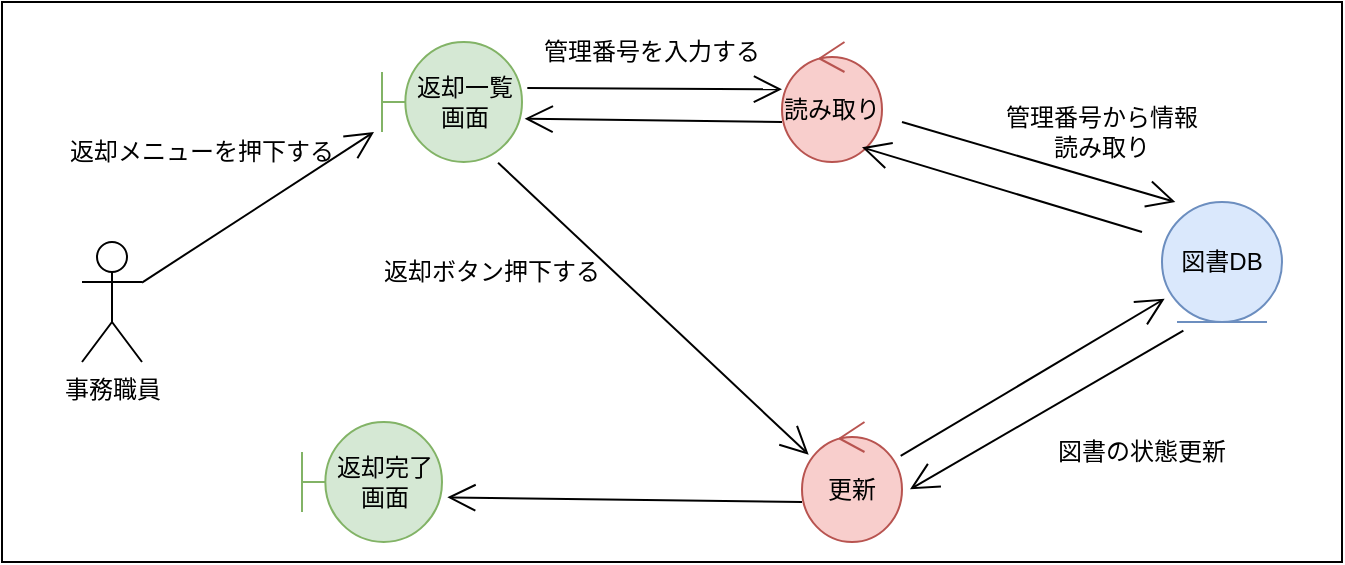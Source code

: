 <mxfile>
    <diagram id="xYiuFqHHzSWFQ2f5uFWS" name="ページ1">
        <mxGraphModel dx="960" dy="292" grid="1" gridSize="10" guides="1" tooltips="1" connect="1" arrows="1" fold="1" page="1" pageScale="1" pageWidth="827" pageHeight="1169" math="0" shadow="0">
            <root>
                <mxCell id="0"/>
                <mxCell id="1" parent="0"/>
                <mxCell id="38" value="" style="rounded=0;whiteSpace=wrap;html=1;" vertex="1" parent="1">
                    <mxGeometry x="40" y="10" width="670" height="280" as="geometry"/>
                </mxCell>
                <mxCell id="2" value="事務職員" style="shape=umlActor;verticalLabelPosition=bottom;verticalAlign=top;html=1;" parent="1" vertex="1">
                    <mxGeometry x="80" y="130" width="30" height="60" as="geometry"/>
                </mxCell>
                <mxCell id="3" value="返却一覧画面" style="shape=umlBoundary;whiteSpace=wrap;html=1;fillColor=#d5e8d4;strokeColor=#82b366;" parent="1" vertex="1">
                    <mxGeometry x="230" y="30" width="70" height="60" as="geometry"/>
                </mxCell>
                <mxCell id="4" value="図書DB" style="ellipse;shape=umlEntity;whiteSpace=wrap;html=1;fillColor=#dae8fc;strokeColor=#6c8ebf;" parent="1" vertex="1">
                    <mxGeometry x="620" y="110" width="60" height="60" as="geometry"/>
                </mxCell>
                <mxCell id="5" value="読み取り" style="ellipse;shape=umlControl;whiteSpace=wrap;html=1;fillColor=#f8cecc;strokeColor=#b85450;" parent="1" vertex="1">
                    <mxGeometry x="430" y="30" width="50" height="60" as="geometry"/>
                </mxCell>
                <mxCell id="7" value="更新" style="ellipse;shape=umlControl;whiteSpace=wrap;html=1;fillColor=#f8cecc;strokeColor=#b85450;" parent="1" vertex="1">
                    <mxGeometry x="440" y="220" width="50" height="60" as="geometry"/>
                </mxCell>
                <mxCell id="8" value="返却完了画面" style="shape=umlBoundary;whiteSpace=wrap;html=1;fillColor=#d5e8d4;strokeColor=#82b366;" parent="1" vertex="1">
                    <mxGeometry x="190" y="220" width="70" height="60" as="geometry"/>
                </mxCell>
                <mxCell id="9" value="" style="endArrow=open;endFill=1;endSize=12;html=1;entryX=-0.057;entryY=0.75;entryDx=0;entryDy=0;entryPerimeter=0;" parent="1" source="2" target="3" edge="1">
                    <mxGeometry width="160" relative="1" as="geometry">
                        <mxPoint x="120" y="160" as="sourcePoint"/>
                        <mxPoint x="240" y="200" as="targetPoint"/>
                    </mxGeometry>
                </mxCell>
                <mxCell id="10" value="" style="endArrow=open;endFill=1;endSize=12;html=1;entryX=0;entryY=0.394;entryDx=0;entryDy=0;entryPerimeter=0;exitX=1.038;exitY=0.383;exitDx=0;exitDy=0;exitPerimeter=0;" parent="1" source="3" target="5" edge="1">
                    <mxGeometry width="160" relative="1" as="geometry">
                        <mxPoint x="230" y="110" as="sourcePoint"/>
                        <mxPoint x="290" y="110" as="targetPoint"/>
                    </mxGeometry>
                </mxCell>
                <mxCell id="11" value="" style="endArrow=open;endFill=1;endSize=12;html=1;entryX=0.011;entryY=0.328;entryDx=0;entryDy=0;entryPerimeter=0;" parent="1" edge="1">
                    <mxGeometry width="160" relative="1" as="geometry">
                        <mxPoint x="490" y="70" as="sourcePoint"/>
                        <mxPoint x="626.66" y="110.0" as="targetPoint"/>
                    </mxGeometry>
                </mxCell>
                <mxCell id="12" value="" style="endArrow=open;endFill=1;endSize=12;html=1;entryX=1.053;entryY=0.628;entryDx=0;entryDy=0;entryPerimeter=0;" parent="1" edge="1">
                    <mxGeometry width="160" relative="1" as="geometry">
                        <mxPoint x="610" y="125" as="sourcePoint"/>
                        <mxPoint x="470.0" y="82.68" as="targetPoint"/>
                    </mxGeometry>
                </mxCell>
                <mxCell id="14" value="" style="endArrow=open;endFill=1;endSize=12;html=1;entryX=1.019;entryY=0.639;entryDx=0;entryDy=0;entryPerimeter=0;exitX=0;exitY=0.667;exitDx=0;exitDy=0;exitPerimeter=0;" parent="1" source="5" target="3" edge="1">
                    <mxGeometry width="160" relative="1" as="geometry">
                        <mxPoint x="240" y="120" as="sourcePoint"/>
                        <mxPoint x="297" y="130" as="targetPoint"/>
                    </mxGeometry>
                </mxCell>
                <mxCell id="15" value="" style="endArrow=open;endFill=1;endSize=12;html=1;entryX=0.067;entryY=0.272;entryDx=0;entryDy=0;entryPerimeter=0;exitX=0.829;exitY=1.006;exitDx=0;exitDy=0;exitPerimeter=0;" parent="1" source="3" target="7" edge="1">
                    <mxGeometry width="160" relative="1" as="geometry">
                        <mxPoint x="220" y="150" as="sourcePoint"/>
                        <mxPoint x="166" y="145" as="targetPoint"/>
                    </mxGeometry>
                </mxCell>
                <mxCell id="16" value="" style="endArrow=open;endFill=1;endSize=12;html=1;entryX=0.022;entryY=0.806;entryDx=0;entryDy=0;entryPerimeter=0;exitX=0.987;exitY=0.283;exitDx=0;exitDy=0;exitPerimeter=0;" parent="1" source="7" target="4" edge="1">
                    <mxGeometry width="160" relative="1" as="geometry">
                        <mxPoint x="380" y="250" as="sourcePoint"/>
                        <mxPoint x="436" y="215" as="targetPoint"/>
                    </mxGeometry>
                </mxCell>
                <mxCell id="17" value="" style="endArrow=open;endFill=1;endSize=12;html=1;exitX=0.178;exitY=1.072;exitDx=0;exitDy=0;exitPerimeter=0;entryX=1.08;entryY=0.561;entryDx=0;entryDy=0;entryPerimeter=0;" parent="1" source="4" target="7" edge="1">
                    <mxGeometry width="160" relative="1" as="geometry">
                        <mxPoint x="379" y="237" as="sourcePoint"/>
                        <mxPoint x="380" y="250" as="targetPoint"/>
                    </mxGeometry>
                </mxCell>
                <mxCell id="18" value="" style="endArrow=open;endFill=1;endSize=12;html=1;entryX=1.038;entryY=0.628;entryDx=0;entryDy=0;entryPerimeter=0;exitX=0;exitY=0.667;exitDx=0;exitDy=0;exitPerimeter=0;" parent="1" source="7" target="8" edge="1">
                    <mxGeometry width="160" relative="1" as="geometry">
                        <mxPoint x="309" y="270" as="sourcePoint"/>
                        <mxPoint x="230" y="268" as="targetPoint"/>
                    </mxGeometry>
                </mxCell>
                <mxCell id="27" value="返却メニューを押下する" style="text;html=1;align=center;verticalAlign=middle;whiteSpace=wrap;rounded=0;" parent="1" vertex="1">
                    <mxGeometry x="70" y="70" width="140" height="30" as="geometry"/>
                </mxCell>
                <mxCell id="28" value="管理番号を入力する&lt;span style=&quot;font-family: monospace; font-size: 0px; text-align: start; text-wrap-mode: nowrap;&quot;&gt;%3CmxGraphModel%3E%3Croot%3E%3CmxCell%20id%3D%220%22%2F%3E%3CmxCell%20id%3D%221%22%20parent%3D%220%22%2F%3E%3CmxCell%20id%3D%222%22%20value%3D%22%E8%BF%94%E5%8D%B4%E3%83%A1%E3%83%8B%E3%83%A5%E3%83%BC%E6%8A%BC%E4%B8%8B%22%20style%3D%22text%3Bhtml%3D1%3Balign%3Dcenter%3BverticalAlign%3Dmiddle%3BwhiteSpace%3Dwrap%3Brounded%3D0%3B%22%20vertex%3D%221%22%20parent%3D%221%22%3E%3CmxGeometry%20x%3D%2290%22%20y%3D%2280%22%20width%3D%22100%22%20height%3D%2230%22%20as%3D%22geometry%22%2F%3E%3C%2FmxCell%3E%3C%2Froot%3E%3C%2FmxGraphModel%3E&lt;/span&gt;" style="text;html=1;align=center;verticalAlign=middle;whiteSpace=wrap;rounded=0;" parent="1" vertex="1">
                    <mxGeometry x="310" y="20" width="110" height="30" as="geometry"/>
                </mxCell>
                <mxCell id="29" value="管理番号から情報読み取り&lt;span style=&quot;font-family: monospace; font-size: 0px; text-align: start; text-wrap-mode: nowrap;&quot;&gt;%3CmxGraphModel%3E%3Croot%3E%3CmxCell%20id%3D%220%22%2F%3E%3CmxCell%20id%3D%221%22%20parent%3D%220%22%2F%3E%3CmxCell%20id%3D%222%22%20value%3D%22%E8%BF%94%E5%8D%B4%E3%83%A1%E3%83%8B%E3%83%A5%E3%83%BC%E6%8A%BC%E4%B8%8B%22%20style%3D%22text%3Bhtml%3D1%3Balign%3Dcenter%3BverticalAlign%3Dmiddle%3BwhiteSpace%3Dwrap%3Brounded%3D0%3B%22%20vertex%3D%221%22%20parent%3D%221%22%3E%3CmxGeometry%20x%3D%2290%22%20y%3D%2280%22%20width%3D%22100%22%20height%3D%2230%22%20as%3D%22geometry%22%2F%3E%3C%2FmxCell%3E%3C%2Froot%3E%3C%2FmxGraphModel&lt;/span&gt;" style="text;html=1;align=center;verticalAlign=middle;whiteSpace=wrap;rounded=0;" parent="1" vertex="1">
                    <mxGeometry x="540" y="60" width="100" height="30" as="geometry"/>
                </mxCell>
                <mxCell id="30" value="返却ボタン押下する" style="text;html=1;align=center;verticalAlign=middle;whiteSpace=wrap;rounded=0;" parent="1" vertex="1">
                    <mxGeometry x="230" y="130" width="110" height="30" as="geometry"/>
                </mxCell>
                <mxCell id="31" value="図書の状態更新" style="text;html=1;align=center;verticalAlign=middle;whiteSpace=wrap;rounded=0;" parent="1" vertex="1">
                    <mxGeometry x="560" y="220" width="100" height="30" as="geometry"/>
                </mxCell>
            </root>
        </mxGraphModel>
    </diagram>
</mxfile>